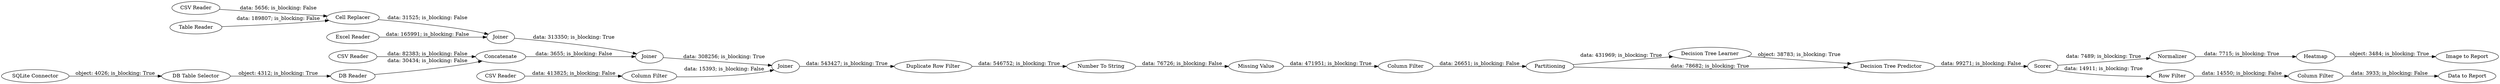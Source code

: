 digraph {
	"-8151578938065028223_240" [label="Missing Value"]
	"-8151578938065028223_261" [label=Joiner]
	"332684993148834096_249" [label=Normalizer]
	"-8151578938065028223_250" [label="Number To String"]
	"-8151578938065028223_246" [label="SQLite Connector"]
	"-8151578938065028223_256" [label="CSV Reader"]
	"332684993148834096_239" [label="Data to Report"]
	"-8151578938065028223_259" [label="Table Reader"]
	"332684993148834096_251" [label=Scorer]
	"332684993148834096_250" [label="Decision Tree Learner"]
	"-8151578938065028223_258" [label="CSV Reader"]
	"-8151578938065028223_129" [label="Cell Replacer"]
	"-8151578938065028223_253" [label="Column Filter"]
	"332684993148834096_244" [label="Decision Tree Predictor"]
	"-8151578938065028223_254" [label="Column Filter"]
	"332684993148834096_253" [label=Heatmap]
	"-8151578938065028223_255" [label="CSV Reader"]
	"332684993148834096_240" [label="Row Filter"]
	"-8151578938065028223_260" [label=Joiner]
	"332684993148834096_247" [label=Partitioning]
	"-8151578938065028223_249" [label="Duplicate Row Filter"]
	"-8151578938065028223_143" [label=Concatenate]
	"-8151578938065028223_262" [label=Joiner]
	"332684993148834096_238" [label="Image to Report"]
	"-8151578938065028223_257" [label="Excel Reader"]
	"-8151578938065028223_247" [label="DB Reader"]
	"332684993148834096_241" [label="Column Filter"]
	"-8151578938065028223_248" [label="DB Table Selector"]
	"-8151578938065028223_143" -> "-8151578938065028223_261" [label="data: 3655; is_blocking: False"]
	"-8151578938065028223_249" -> "-8151578938065028223_250" [label="data: 546752; is_blocking: True"]
	"-8151578938065028223_255" -> "-8151578938065028223_253" [label="data: 413825; is_blocking: False"]
	"-8151578938065028223_258" -> "-8151578938065028223_143" [label="data: 82383; is_blocking: False"]
	"-8151578938065028223_259" -> "-8151578938065028223_129" [label="data: 189807; is_blocking: False"]
	"332684993148834096_247" -> "332684993148834096_250" [label="data: 431969; is_blocking: True"]
	"332684993148834096_249" -> "332684993148834096_253" [label="data: 7715; is_blocking: True"]
	"-8151578938065028223_260" -> "-8151578938065028223_261" [label="data: 313350; is_blocking: True"]
	"-8151578938065028223_250" -> "-8151578938065028223_240" [label="data: 76726; is_blocking: False"]
	"-8151578938065028223_247" -> "-8151578938065028223_143" [label="data: 30434; is_blocking: False"]
	"-8151578938065028223_256" -> "-8151578938065028223_129" [label="data: 5656; is_blocking: False"]
	"332684993148834096_244" -> "332684993148834096_251" [label="data: 99271; is_blocking: False"]
	"332684993148834096_251" -> "332684993148834096_240" [label="data: 14911; is_blocking: True"]
	"332684993148834096_247" -> "332684993148834096_244" [label="data: 78682; is_blocking: True"]
	"-8151578938065028223_129" -> "-8151578938065028223_260" [label="data: 31525; is_blocking: False"]
	"332684993148834096_241" -> "332684993148834096_239" [label="data: 3933; is_blocking: False"]
	"332684993148834096_240" -> "332684993148834096_241" [label="data: 14550; is_blocking: False"]
	"-8151578938065028223_248" -> "-8151578938065028223_247" [label="object: 4312; is_blocking: True"]
	"332684993148834096_251" -> "332684993148834096_249" [label="data: 7489; is_blocking: True"]
	"-8151578938065028223_261" -> "-8151578938065028223_262" [label="data: 308256; is_blocking: True"]
	"-8151578938065028223_262" -> "-8151578938065028223_249" [label="data: 543427; is_blocking: True"]
	"332684993148834096_253" -> "332684993148834096_238" [label="object: 3484; is_blocking: True"]
	"-8151578938065028223_246" -> "-8151578938065028223_248" [label="object: 4026; is_blocking: True"]
	"-8151578938065028223_257" -> "-8151578938065028223_260" [label="data: 165991; is_blocking: False"]
	"-8151578938065028223_254" -> "332684993148834096_247" [label="data: 26651; is_blocking: False"]
	"-8151578938065028223_253" -> "-8151578938065028223_262" [label="data: 15393; is_blocking: False"]
	"-8151578938065028223_240" -> "-8151578938065028223_254" [label="data: 471951; is_blocking: True"]
	"332684993148834096_250" -> "332684993148834096_244" [label="object: 38783; is_blocking: True"]
	rankdir=LR
}
